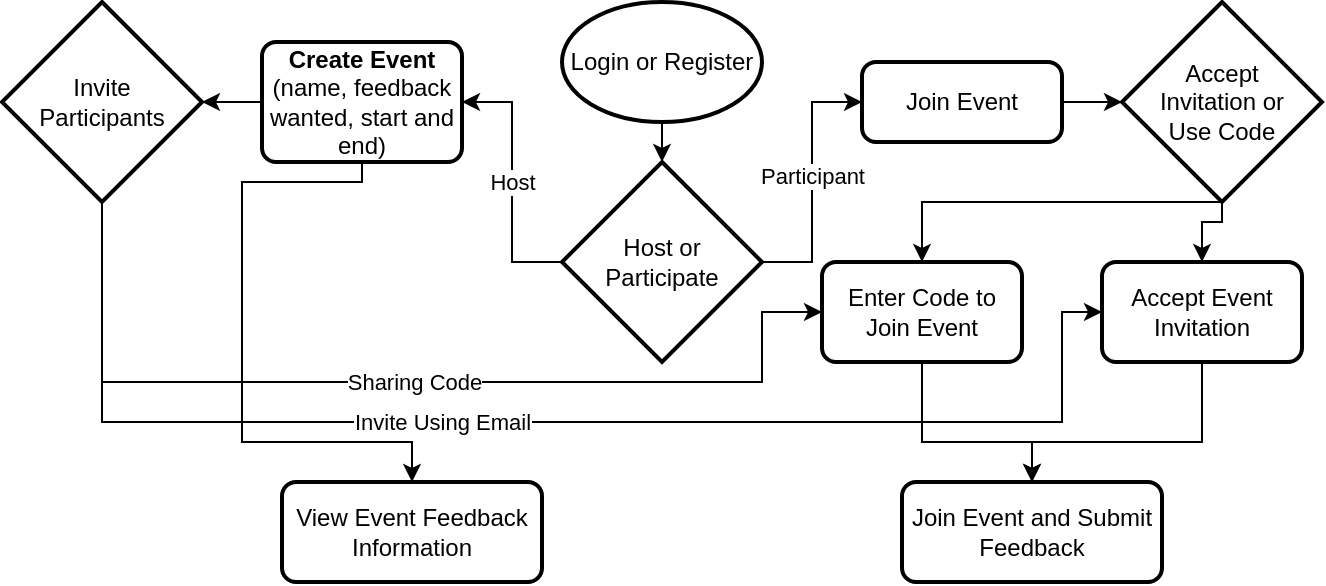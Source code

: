 <mxfile version="14.2.7" type="github">
  <diagram id="kEJS7GYe4vapTDvjzmlF" name="Page-1">
    <mxGraphModel dx="788" dy="543" grid="1" gridSize="10" guides="1" tooltips="1" connect="1" arrows="1" fold="1" page="1" pageScale="1" pageWidth="827" pageHeight="1169" math="0" shadow="0">
      <root>
        <mxCell id="0" />
        <mxCell id="1" parent="0" />
        <mxCell id="CwUWmu0VhKsochQkaoye-10" style="edgeStyle=orthogonalEdgeStyle;rounded=0;orthogonalLoop=1;jettySize=auto;html=1;entryX=1;entryY=0.5;entryDx=0;entryDy=0;" parent="1" source="CwUWmu0VhKsochQkaoye-6" target="CwUWmu0VhKsochQkaoye-9" edge="1">
          <mxGeometry relative="1" as="geometry" />
        </mxCell>
        <mxCell id="CwUWmu0VhKsochQkaoye-13" value="Host" style="edgeLabel;html=1;align=center;verticalAlign=middle;resizable=0;points=[];" parent="CwUWmu0VhKsochQkaoye-10" vertex="1" connectable="0">
          <mxGeometry x="-0.022" y="3" relative="1" as="geometry">
            <mxPoint x="3" y="-2" as="offset" />
          </mxGeometry>
        </mxCell>
        <mxCell id="CwUWmu0VhKsochQkaoye-12" style="edgeStyle=orthogonalEdgeStyle;rounded=0;orthogonalLoop=1;jettySize=auto;html=1;entryX=0;entryY=0.5;entryDx=0;entryDy=0;" parent="1" source="CwUWmu0VhKsochQkaoye-6" target="CwUWmu0VhKsochQkaoye-11" edge="1">
          <mxGeometry relative="1" as="geometry" />
        </mxCell>
        <mxCell id="CwUWmu0VhKsochQkaoye-14" value="Participant" style="edgeLabel;html=1;align=center;verticalAlign=middle;resizable=0;points=[];" parent="CwUWmu0VhKsochQkaoye-12" vertex="1" connectable="0">
          <mxGeometry x="-0.144" y="-4" relative="1" as="geometry">
            <mxPoint x="-4" y="-13" as="offset" />
          </mxGeometry>
        </mxCell>
        <mxCell id="CwUWmu0VhKsochQkaoye-6" value="Host or Participate" style="strokeWidth=2;html=1;shape=mxgraph.flowchart.decision;whiteSpace=wrap;" parent="1" vertex="1">
          <mxGeometry x="350" y="140" width="100" height="100" as="geometry" />
        </mxCell>
        <mxCell id="E_DURaKCawPtjk9vcbm5-1" style="edgeStyle=orthogonalEdgeStyle;rounded=0;orthogonalLoop=1;jettySize=auto;html=1;entryX=1;entryY=0.5;entryDx=0;entryDy=0;entryPerimeter=0;" edge="1" parent="1" source="CwUWmu0VhKsochQkaoye-9" target="CwUWmu0VhKsochQkaoye-28">
          <mxGeometry relative="1" as="geometry" />
        </mxCell>
        <mxCell id="E_DURaKCawPtjk9vcbm5-5" style="edgeStyle=orthogonalEdgeStyle;rounded=0;orthogonalLoop=1;jettySize=auto;html=1;entryX=0.5;entryY=0;entryDx=0;entryDy=0;" edge="1" parent="1" source="CwUWmu0VhKsochQkaoye-9" target="CwUWmu0VhKsochQkaoye-40">
          <mxGeometry relative="1" as="geometry">
            <Array as="points">
              <mxPoint x="250" y="150" />
              <mxPoint x="190" y="150" />
              <mxPoint x="190" y="280" />
              <mxPoint x="275" y="280" />
            </Array>
          </mxGeometry>
        </mxCell>
        <mxCell id="CwUWmu0VhKsochQkaoye-9" value="&lt;div&gt;&lt;b&gt;Create Event&lt;/b&gt;&lt;/div&gt;&lt;div&gt;(name, feedback wanted, start and end)&lt;br&gt;&lt;/div&gt;" style="rounded=1;whiteSpace=wrap;html=1;absoluteArcSize=1;arcSize=14;strokeWidth=2;" parent="1" vertex="1">
          <mxGeometry x="200" y="80" width="100" height="60" as="geometry" />
        </mxCell>
        <mxCell id="CwUWmu0VhKsochQkaoye-24" style="edgeStyle=orthogonalEdgeStyle;rounded=0;orthogonalLoop=1;jettySize=auto;html=1;" parent="1" source="CwUWmu0VhKsochQkaoye-11" target="CwUWmu0VhKsochQkaoye-23" edge="1">
          <mxGeometry relative="1" as="geometry" />
        </mxCell>
        <mxCell id="CwUWmu0VhKsochQkaoye-11" value="Join Event" style="rounded=1;whiteSpace=wrap;html=1;absoluteArcSize=1;arcSize=14;strokeWidth=2;" parent="1" vertex="1">
          <mxGeometry x="500" y="90" width="100" height="40" as="geometry" />
        </mxCell>
        <mxCell id="CwUWmu0VhKsochQkaoye-18" style="edgeStyle=orthogonalEdgeStyle;rounded=0;orthogonalLoop=1;jettySize=auto;html=1;exitX=0.5;exitY=1;exitDx=0;exitDy=0;exitPerimeter=0;entryX=0.5;entryY=0;entryDx=0;entryDy=0;entryPerimeter=0;" parent="1" source="CwUWmu0VhKsochQkaoye-17" target="CwUWmu0VhKsochQkaoye-6" edge="1">
          <mxGeometry relative="1" as="geometry" />
        </mxCell>
        <mxCell id="CwUWmu0VhKsochQkaoye-17" value="Login or Register" style="strokeWidth=2;html=1;shape=mxgraph.flowchart.start_1;whiteSpace=wrap;" parent="1" vertex="1">
          <mxGeometry x="350" y="60" width="100" height="60" as="geometry" />
        </mxCell>
        <mxCell id="CwUWmu0VhKsochQkaoye-34" style="edgeStyle=orthogonalEdgeStyle;rounded=0;orthogonalLoop=1;jettySize=auto;html=1;exitX=0.5;exitY=1;exitDx=0;exitDy=0;exitPerimeter=0;entryX=0.5;entryY=0;entryDx=0;entryDy=0;" parent="1" source="CwUWmu0VhKsochQkaoye-23" target="CwUWmu0VhKsochQkaoye-33" edge="1">
          <mxGeometry relative="1" as="geometry">
            <Array as="points">
              <mxPoint x="680" y="170" />
              <mxPoint x="670" y="170" />
            </Array>
          </mxGeometry>
        </mxCell>
        <mxCell id="E_DURaKCawPtjk9vcbm5-3" style="edgeStyle=orthogonalEdgeStyle;rounded=0;orthogonalLoop=1;jettySize=auto;html=1;exitX=0.5;exitY=1;exitDx=0;exitDy=0;exitPerimeter=0;entryX=0.5;entryY=0;entryDx=0;entryDy=0;" edge="1" parent="1" source="CwUWmu0VhKsochQkaoye-23" target="CwUWmu0VhKsochQkaoye-29">
          <mxGeometry relative="1" as="geometry">
            <Array as="points">
              <mxPoint x="530" y="160" />
            </Array>
          </mxGeometry>
        </mxCell>
        <mxCell id="CwUWmu0VhKsochQkaoye-23" value="&lt;div align=&quot;center&quot;&gt;Accept &lt;br&gt;&lt;/div&gt;&lt;div align=&quot;center&quot;&gt;Invitation or &lt;br&gt;&lt;/div&gt;&lt;div align=&quot;center&quot;&gt;Use Code&lt;/div&gt;" style="strokeWidth=2;html=1;shape=mxgraph.flowchart.decision;whiteSpace=wrap;align=center;" parent="1" vertex="1">
          <mxGeometry x="630" y="60" width="100" height="100" as="geometry" />
        </mxCell>
        <mxCell id="CwUWmu0VhKsochQkaoye-31" style="edgeStyle=orthogonalEdgeStyle;rounded=0;orthogonalLoop=1;jettySize=auto;html=1;entryX=0;entryY=0.5;entryDx=0;entryDy=0;exitX=0.5;exitY=1;exitDx=0;exitDy=0;exitPerimeter=0;" parent="1" source="CwUWmu0VhKsochQkaoye-28" target="CwUWmu0VhKsochQkaoye-29" edge="1">
          <mxGeometry relative="1" as="geometry">
            <Array as="points">
              <mxPoint x="120" y="250" />
              <mxPoint x="450" y="250" />
              <mxPoint x="450" y="215" />
            </Array>
          </mxGeometry>
        </mxCell>
        <mxCell id="CwUWmu0VhKsochQkaoye-32" value="Sharing Code" style="edgeLabel;html=1;align=center;verticalAlign=middle;resizable=0;points=[];" parent="CwUWmu0VhKsochQkaoye-31" vertex="1" connectable="0">
          <mxGeometry x="0.033" y="3" relative="1" as="geometry">
            <mxPoint x="-5" y="3" as="offset" />
          </mxGeometry>
        </mxCell>
        <mxCell id="CwUWmu0VhKsochQkaoye-38" style="edgeStyle=orthogonalEdgeStyle;rounded=0;orthogonalLoop=1;jettySize=auto;html=1;entryX=0;entryY=0.5;entryDx=0;entryDy=0;exitX=0.5;exitY=1;exitDx=0;exitDy=0;exitPerimeter=0;" parent="1" source="CwUWmu0VhKsochQkaoye-28" target="CwUWmu0VhKsochQkaoye-33" edge="1">
          <mxGeometry relative="1" as="geometry">
            <Array as="points">
              <mxPoint x="120" y="270" />
              <mxPoint x="600" y="270" />
              <mxPoint x="600" y="215" />
            </Array>
          </mxGeometry>
        </mxCell>
        <mxCell id="CwUWmu0VhKsochQkaoye-39" value="&lt;div&gt;Invite Using Email&lt;/div&gt;" style="edgeLabel;html=1;align=center;verticalAlign=middle;resizable=0;points=[];" parent="CwUWmu0VhKsochQkaoye-38" vertex="1" connectable="0">
          <mxGeometry x="-0.006" relative="1" as="geometry">
            <mxPoint x="-50.83" as="offset" />
          </mxGeometry>
        </mxCell>
        <mxCell id="CwUWmu0VhKsochQkaoye-28" value="&lt;div&gt;Invite &lt;br&gt;&lt;/div&gt;&lt;div&gt;Participants&lt;/div&gt;" style="strokeWidth=2;html=1;shape=mxgraph.flowchart.decision;whiteSpace=wrap;" parent="1" vertex="1">
          <mxGeometry x="70" y="60" width="100" height="100" as="geometry" />
        </mxCell>
        <mxCell id="CwUWmu0VhKsochQkaoye-45" style="edgeStyle=orthogonalEdgeStyle;rounded=0;orthogonalLoop=1;jettySize=auto;html=1;" parent="1" source="CwUWmu0VhKsochQkaoye-29" target="CwUWmu0VhKsochQkaoye-41" edge="1">
          <mxGeometry relative="1" as="geometry">
            <Array as="points">
              <mxPoint x="530" y="280" />
              <mxPoint x="585" y="280" />
            </Array>
          </mxGeometry>
        </mxCell>
        <mxCell id="CwUWmu0VhKsochQkaoye-29" value="Enter Code to Join Event" style="rounded=1;whiteSpace=wrap;html=1;absoluteArcSize=1;arcSize=14;strokeWidth=2;" parent="1" vertex="1">
          <mxGeometry x="480" y="190" width="100" height="50" as="geometry" />
        </mxCell>
        <mxCell id="E_DURaKCawPtjk9vcbm5-4" style="edgeStyle=orthogonalEdgeStyle;rounded=0;orthogonalLoop=1;jettySize=auto;html=1;entryX=0.5;entryY=0;entryDx=0;entryDy=0;" edge="1" parent="1" source="CwUWmu0VhKsochQkaoye-33" target="CwUWmu0VhKsochQkaoye-41">
          <mxGeometry relative="1" as="geometry">
            <Array as="points">
              <mxPoint x="670" y="280" />
              <mxPoint x="585" y="280" />
            </Array>
          </mxGeometry>
        </mxCell>
        <mxCell id="CwUWmu0VhKsochQkaoye-33" value="Accept Event Invitation" style="rounded=1;whiteSpace=wrap;html=1;absoluteArcSize=1;arcSize=14;strokeWidth=2;" parent="1" vertex="1">
          <mxGeometry x="620" y="190" width="100" height="50" as="geometry" />
        </mxCell>
        <mxCell id="CwUWmu0VhKsochQkaoye-40" value="View Event Feedback Information" style="rounded=1;whiteSpace=wrap;html=1;absoluteArcSize=1;arcSize=14;strokeWidth=2;" parent="1" vertex="1">
          <mxGeometry x="210" y="300" width="130" height="50" as="geometry" />
        </mxCell>
        <mxCell id="CwUWmu0VhKsochQkaoye-41" value="Join Event and Submit Feedback" style="rounded=1;whiteSpace=wrap;html=1;absoluteArcSize=1;arcSize=14;strokeWidth=2;" parent="1" vertex="1">
          <mxGeometry x="520" y="300" width="130" height="50" as="geometry" />
        </mxCell>
      </root>
    </mxGraphModel>
  </diagram>
</mxfile>
